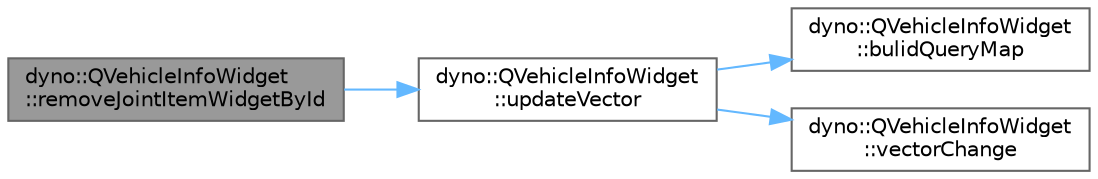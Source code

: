 digraph "dyno::QVehicleInfoWidget::removeJointItemWidgetById"
{
 // LATEX_PDF_SIZE
  bgcolor="transparent";
  edge [fontname=Helvetica,fontsize=10,labelfontname=Helvetica,labelfontsize=10];
  node [fontname=Helvetica,fontsize=10,shape=box,height=0.2,width=0.4];
  rankdir="LR";
  Node1 [id="Node000001",label="dyno::QVehicleInfoWidget\l::removeJointItemWidgetById",height=0.2,width=0.4,color="gray40", fillcolor="grey60", style="filled", fontcolor="black",tooltip=" "];
  Node1 -> Node2 [id="edge1_Node000001_Node000002",color="steelblue1",style="solid",tooltip=" "];
  Node2 [id="Node000002",label="dyno::QVehicleInfoWidget\l::updateVector",height=0.2,width=0.4,color="grey40", fillcolor="white", style="filled",URL="$classdyno_1_1_q_vehicle_info_widget.html#a0b6e730a0f31895a8d34e1ffa05723fd",tooltip=" "];
  Node2 -> Node3 [id="edge2_Node000002_Node000003",color="steelblue1",style="solid",tooltip=" "];
  Node3 [id="Node000003",label="dyno::QVehicleInfoWidget\l::bulidQueryMap",height=0.2,width=0.4,color="grey40", fillcolor="white", style="filled",URL="$classdyno_1_1_q_vehicle_info_widget.html#ad9ff448149313ff60fef59afe6bba93f",tooltip=" "];
  Node2 -> Node4 [id="edge3_Node000002_Node000004",color="steelblue1",style="solid",tooltip=" "];
  Node4 [id="Node000004",label="dyno::QVehicleInfoWidget\l::vectorChange",height=0.2,width=0.4,color="grey40", fillcolor="white", style="filled",URL="$classdyno_1_1_q_vehicle_info_widget.html#a98093570a1876b2017b1dfe1ff49b875",tooltip="Data Change."];
}

